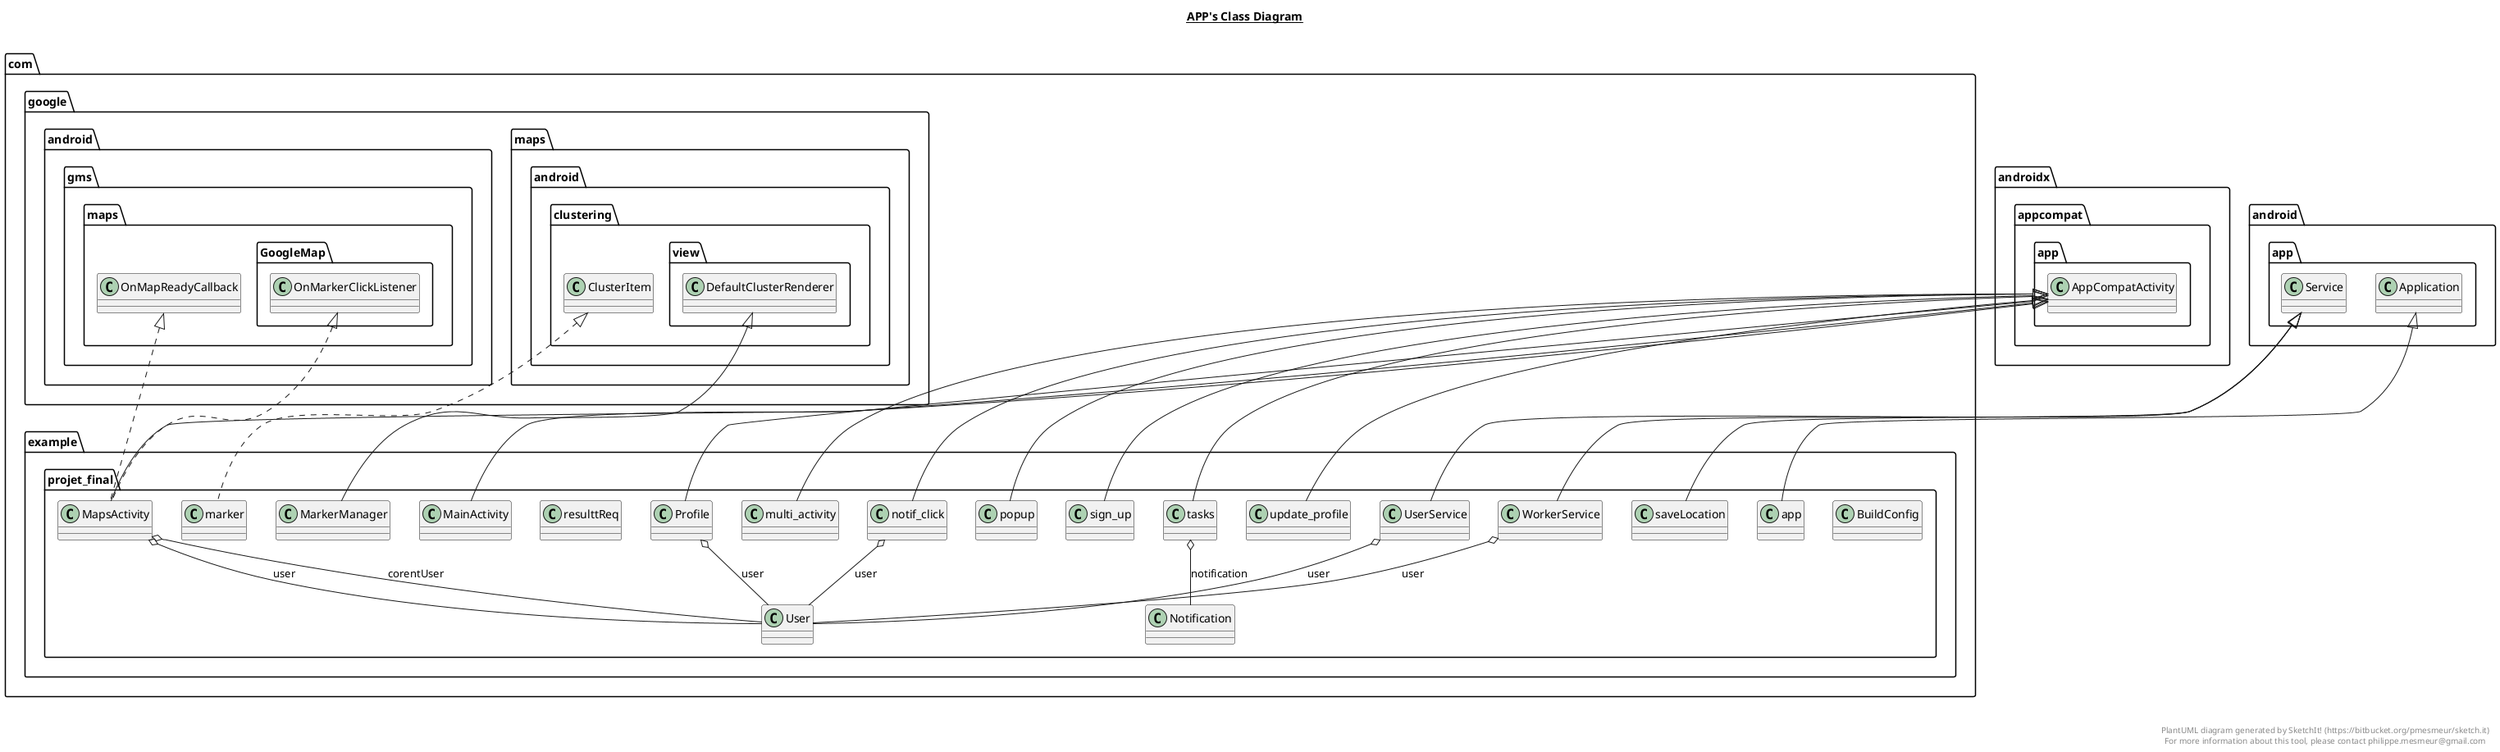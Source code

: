 @startuml

title __APP's Class Diagram__\n

  namespace com.example.projet_final {
    class com.example.projet_final.BuildConfig {
    }
  }
  

  namespace com.example.projet_final {
    class com.example.projet_final.MainActivity {
    }
  }
  

  namespace com.example.projet_final {
    class com.example.projet_final.MapsActivity {
    }
  }
  

  namespace com.example.projet_final {
    class com.example.projet_final.MarkerManager {
    }
  }
  

  namespace com.example.projet_final {
    class com.example.projet_final.Notification {
    }
  }
  

  namespace com.example.projet_final {
    class com.example.projet_final.Profile {
    }
  }
  

  namespace com.example.projet_final {
    class com.example.projet_final.User {
    }
  }
  

  namespace com.example.projet_final {
    class com.example.projet_final.UserService {
    }
  }
  

  namespace com.example.projet_final {
    class com.example.projet_final.WorkerService {
    }
  }
  

  namespace com.example.projet_final {
    class com.example.projet_final.app {
    }
  }
  

  namespace com.example.projet_final {
    class com.example.projet_final.marker {
    }
  }
  

  namespace com.example.projet_final {
    class com.example.projet_final.multi_activity {
    }
  }
  

  namespace com.example.projet_final {
    class com.example.projet_final.notif_click {
    }
  }
  

  namespace com.example.projet_final {
    class com.example.projet_final.popup {
    }
  }
  

  namespace com.example.projet_final {
    class com.example.projet_final.resulttReq {
    }
  }
  

  namespace com.example.projet_final {
    class com.example.projet_final.saveLocation {
    }
  }
  

  namespace com.example.projet_final {
    class com.example.projet_final.sign_up {
    }
  }
  

  namespace com.example.projet_final {
    class com.example.projet_final.tasks {
    }
  }
  

  namespace com.example.projet_final {
    class com.example.projet_final.update_profile {
    }
  }
  

  com.example.projet_final.MainActivity -up-|> androidx.appcompat.app.AppCompatActivity
  com.example.projet_final.MapsActivity .up.|> com.google.android.gms.maps.GoogleMap.OnMarkerClickListener
  com.example.projet_final.MapsActivity .up.|> com.google.android.gms.maps.OnMapReadyCallback
  com.example.projet_final.MapsActivity -up-|> androidx.appcompat.app.AppCompatActivity
  com.example.projet_final.MapsActivity o-- com.example.projet_final.User : corentUser
  com.example.projet_final.MapsActivity o-- com.example.projet_final.User : user
  com.example.projet_final.MarkerManager -up-|> com.google.maps.android.clustering.view.DefaultClusterRenderer
  com.example.projet_final.Profile -up-|> androidx.appcompat.app.AppCompatActivity
  com.example.projet_final.Profile o-- com.example.projet_final.User : user
  com.example.projet_final.UserService -up-|> android.app.Service
  com.example.projet_final.UserService o-- com.example.projet_final.User : user
  com.example.projet_final.WorkerService -up-|> android.app.Service
  com.example.projet_final.WorkerService o-- com.example.projet_final.User : user
  com.example.projet_final.app -up-|> android.app.Application
  com.example.projet_final.marker .up.|> com.google.maps.android.clustering.ClusterItem
  com.example.projet_final.multi_activity -up-|> androidx.appcompat.app.AppCompatActivity
  com.example.projet_final.notif_click -up-|> androidx.appcompat.app.AppCompatActivity
  com.example.projet_final.notif_click o-- com.example.projet_final.User : user
  com.example.projet_final.popup -up-|> androidx.appcompat.app.AppCompatActivity
  com.example.projet_final.saveLocation -up-|> android.app.Service
  com.example.projet_final.sign_up -up-|> androidx.appcompat.app.AppCompatActivity
  com.example.projet_final.tasks -up-|> androidx.appcompat.app.AppCompatActivity
  com.example.projet_final.tasks o-- com.example.projet_final.Notification : notification
  com.example.projet_final.update_profile -up-|> androidx.appcompat.app.AppCompatActivity


right footer


PlantUML diagram generated by SketchIt! (https://bitbucket.org/pmesmeur/sketch.it)
For more information about this tool, please contact philippe.mesmeur@gmail.com
endfooter

@enduml
